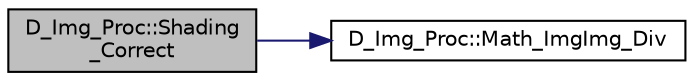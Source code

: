 digraph "D_Img_Proc::Shading_Correct"
{
 // LATEX_PDF_SIZE
  edge [fontname="Helvetica",fontsize="10",labelfontname="Helvetica",labelfontsize="10"];
  node [fontname="Helvetica",fontsize="10",shape=record];
  rankdir="LR";
  Node1 [label="D_Img_Proc::Shading\l_Correct",height=0.2,width=0.4,color="black", fillcolor="grey75", style="filled", fontcolor="black",tooltip=" "];
  Node1 -> Node2 [color="midnightblue",fontsize="10",style="solid"];
  Node2 [label="D_Img_Proc::Math_ImgImg_Div",height=0.2,width=0.4,color="black", fillcolor="white", style="filled",URL="$class_d___img___proc.html#aa1e2a1d3fd8e86bc3523e3914ce95de5",tooltip=" "];
}

